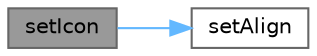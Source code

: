 digraph "setIcon"
{
 // LATEX_PDF_SIZE
  bgcolor="transparent";
  edge [fontname=Helvetica,fontsize=10,labelfontname=Helvetica,labelfontsize=10];
  node [fontname=Helvetica,fontsize=10,shape=box,height=0.2,width=0.4];
  rankdir="LR";
  Node1 [id="Node000001",label="setIcon",height=0.2,width=0.4,color="gray40", fillcolor="grey60", style="filled", fontcolor="black",tooltip="设置图标"];
  Node1 -> Node2 [id="edge1_Node000001_Node000002",color="steelblue1",style="solid",tooltip=" "];
  Node2 [id="Node000002",label="setAlign",height=0.2,width=0.4,color="grey40", fillcolor="white", style="filled",URL="$class_interactive_button_base.html#aa1dd7b323100ef11b16f985b719cc7f2",tooltip="设置对齐方式"];
}
